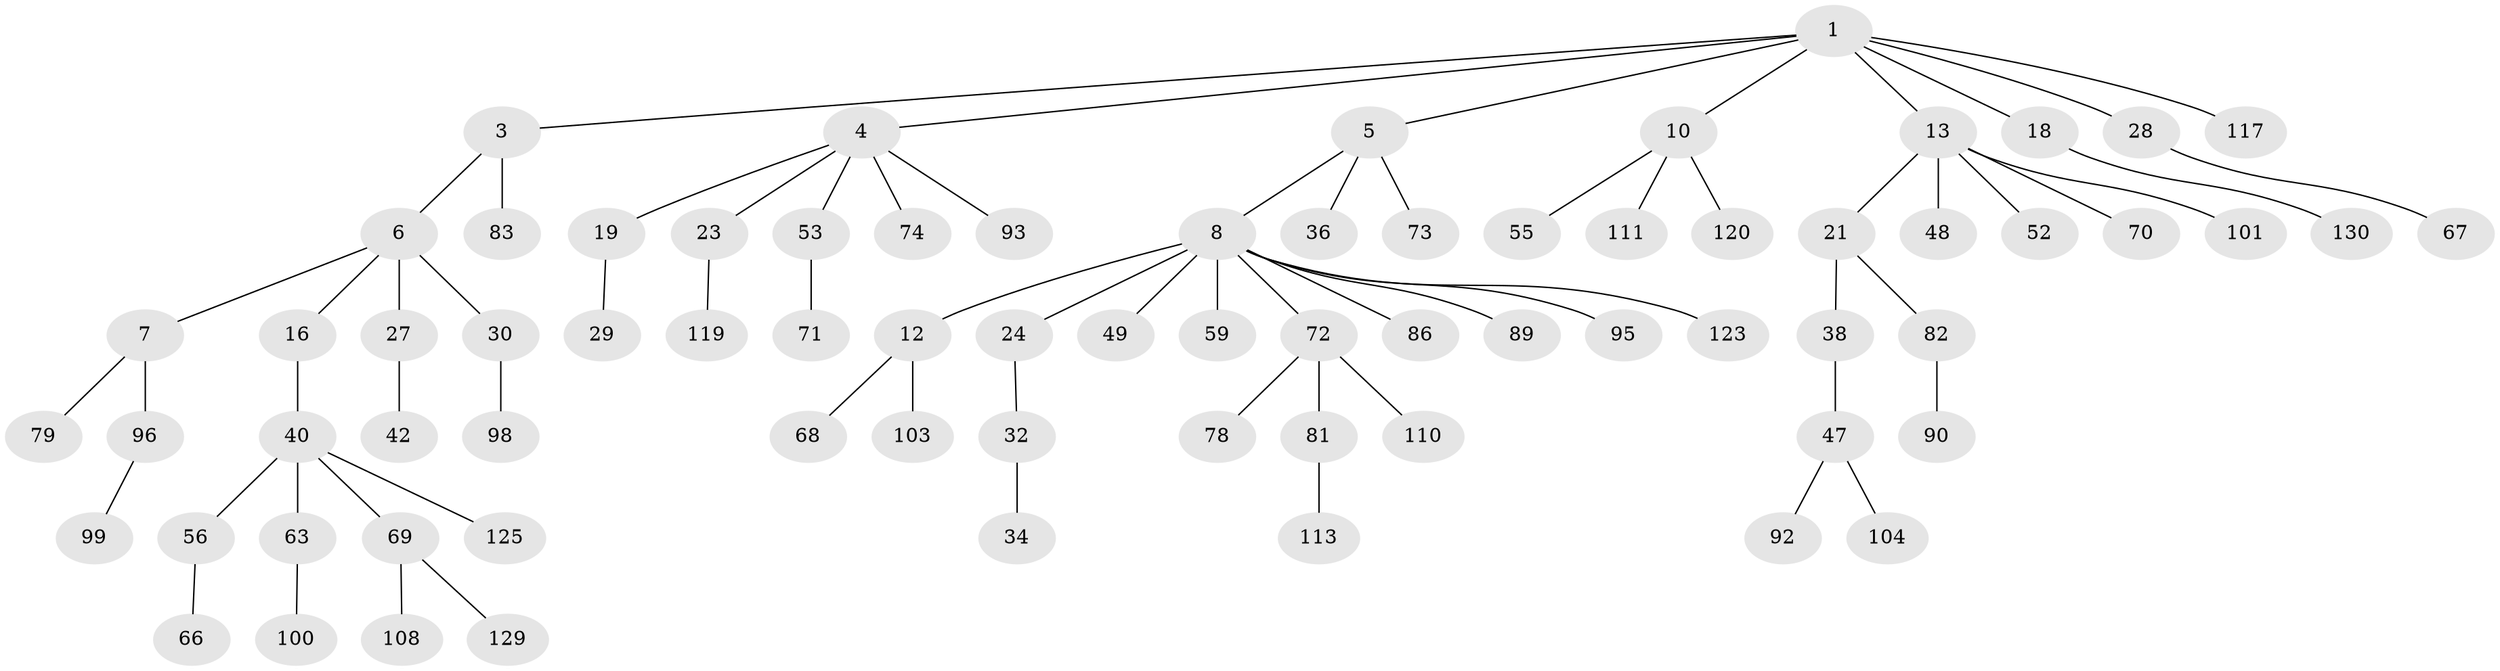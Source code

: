 // original degree distribution, {4: 0.0684931506849315, 6: 0.02054794520547945, 3: 0.0821917808219178, 5: 0.0410958904109589, 8: 0.00684931506849315, 2: 0.3013698630136986, 1: 0.4794520547945205}
// Generated by graph-tools (version 1.1) at 2025/19/03/04/25 18:19:09]
// undirected, 73 vertices, 72 edges
graph export_dot {
graph [start="1"]
  node [color=gray90,style=filled];
  1 [super="+2"];
  3;
  4;
  5;
  6 [super="+15+122"];
  7 [super="+88+107+97"];
  8 [super="+9+43+11+31"];
  10 [super="+106+37+80"];
  12 [super="+14+20+61"];
  13 [super="+35+17+22"];
  16;
  18 [super="+26"];
  19;
  21;
  23 [super="+77+118+126"];
  24;
  27;
  28;
  29;
  30;
  32;
  34 [super="+76"];
  36 [super="+94"];
  38 [super="+133"];
  40 [super="+41"];
  42;
  47 [super="+84+65"];
  48 [super="+60"];
  49;
  52 [super="+87"];
  53 [super="+62"];
  55;
  56 [super="+124"];
  59;
  63 [super="+75+109"];
  66 [super="+91+85+115"];
  67;
  68;
  69;
  70;
  71;
  72;
  73;
  74;
  78 [super="+127"];
  79;
  81;
  82;
  83;
  86;
  89 [super="+121"];
  90 [super="+136"];
  92;
  93;
  95;
  96;
  98 [super="+114"];
  99;
  100;
  101;
  103 [super="+105"];
  104 [super="+146"];
  108;
  110 [super="+131"];
  111;
  113 [super="+128"];
  117;
  119;
  120;
  123;
  125;
  129;
  130;
  1 -- 4;
  1 -- 18;
  1 -- 28;
  1 -- 3;
  1 -- 5;
  1 -- 117;
  1 -- 10;
  1 -- 13;
  3 -- 6;
  3 -- 83;
  4 -- 19;
  4 -- 23;
  4 -- 53;
  4 -- 74;
  4 -- 93;
  5 -- 8;
  5 -- 36;
  5 -- 73;
  6 -- 7;
  6 -- 16;
  6 -- 27;
  6 -- 30;
  7 -- 79;
  7 -- 96;
  8 -- 24;
  8 -- 72;
  8 -- 123;
  8 -- 12;
  8 -- 86;
  8 -- 89;
  8 -- 59;
  8 -- 95;
  8 -- 49;
  10 -- 55;
  10 -- 120;
  10 -- 111;
  12 -- 103;
  12 -- 68;
  13 -- 21;
  13 -- 101;
  13 -- 48;
  13 -- 70;
  13 -- 52;
  16 -- 40;
  18 -- 130;
  19 -- 29;
  21 -- 38;
  21 -- 82;
  23 -- 119;
  24 -- 32;
  27 -- 42;
  28 -- 67;
  30 -- 98;
  32 -- 34;
  38 -- 47;
  40 -- 69;
  40 -- 56;
  40 -- 125;
  40 -- 63;
  47 -- 104;
  47 -- 92;
  53 -- 71;
  56 -- 66;
  63 -- 100;
  69 -- 108;
  69 -- 129;
  72 -- 78;
  72 -- 81;
  72 -- 110;
  81 -- 113;
  82 -- 90;
  96 -- 99;
}
